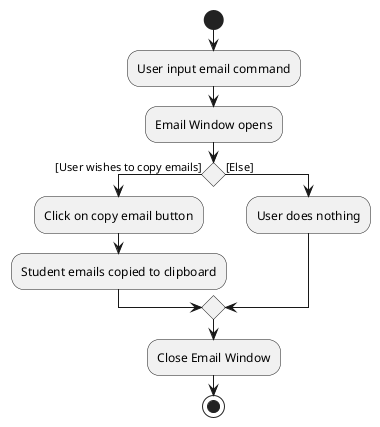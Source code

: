 @startuml
'https://plantuml.com/activity-diagram-beta

start
:User input email command;
:Email Window opens;

If () then ([User wishes to copy emails])
    :Click on copy email button;
    :Student emails copied to clipboard;

    else ([Else])
    :User does nothing;

    endif
    :Close Email Window;

stop

@enduml
